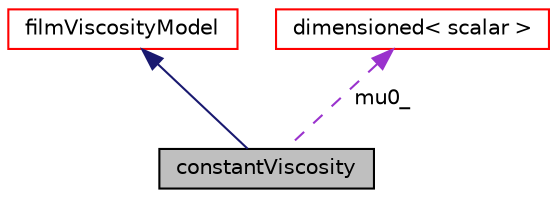 digraph "constantViscosity"
{
  bgcolor="transparent";
  edge [fontname="Helvetica",fontsize="10",labelfontname="Helvetica",labelfontsize="10"];
  node [fontname="Helvetica",fontsize="10",shape=record];
  Node4 [label="constantViscosity",height=0.2,width=0.4,color="black", fillcolor="grey75", style="filled", fontcolor="black"];
  Node5 -> Node4 [dir="back",color="midnightblue",fontsize="10",style="solid",fontname="Helvetica"];
  Node5 [label="filmViscosityModel",height=0.2,width=0.4,color="red",URL="$a30221.html"];
  Node79 -> Node4 [dir="back",color="darkorchid3",fontsize="10",style="dashed",label=" mu0_" ,fontname="Helvetica"];
  Node79 [label="dimensioned\< scalar \>",height=0.2,width=0.4,color="red",URL="$a27473.html"];
}
